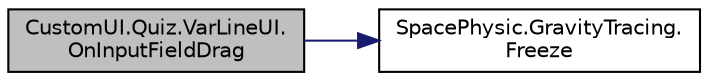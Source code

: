 digraph "CustomUI.Quiz.VarLineUI.OnInputFieldDrag"
{
 // INTERACTIVE_SVG=YES
 // LATEX_PDF_SIZE
  edge [fontname="Helvetica",fontsize="10",labelfontname="Helvetica",labelfontsize="10"];
  node [fontname="Helvetica",fontsize="10",shape=record];
  rankdir="LR";
  Node1 [label="CustomUI.Quiz.VarLineUI.\lOnInputFieldDrag",height=0.2,width=0.4,color="black", fillcolor="grey75", style="filled", fontcolor="black",tooltip=" "];
  Node1 -> Node2 [color="midnightblue",fontsize="10",style="solid",fontname="Helvetica"];
  Node2 [label="SpacePhysic.GravityTracing.\lFreeze",height=0.2,width=0.4,color="black", fillcolor="white", style="filled",URL="$class_space_physic_1_1_gravity_tracing.html#a53a5ce46b114fde8399fd0379aa020ca",tooltip="冻结"];
}
